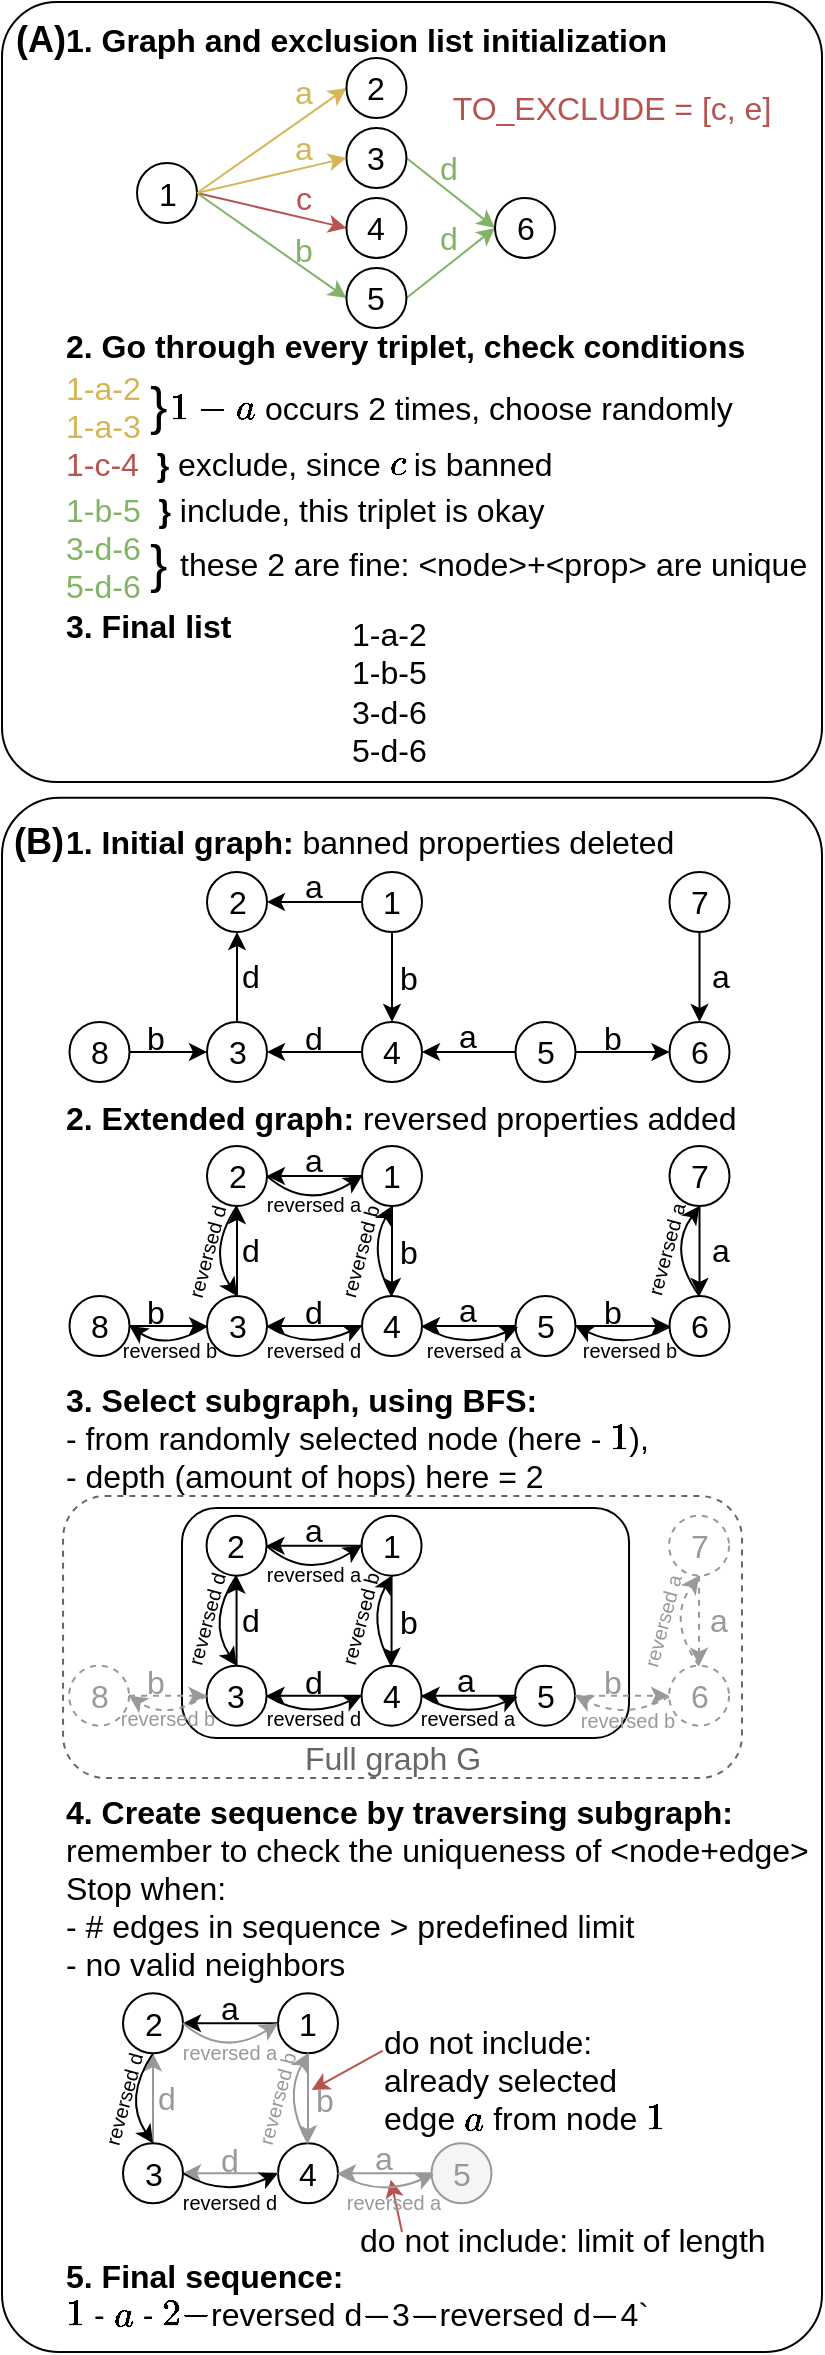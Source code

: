 <mxfile version="27.0.4">
  <diagram name="Страница — 1" id="Y_9HnMrf31OsqtY-M8Ag">
    <mxGraphModel dx="2377" dy="2437" grid="1" gridSize="10" guides="1" tooltips="1" connect="1" arrows="1" fold="1" page="1" pageScale="1" pageWidth="827" pageHeight="1169" math="0" shadow="0">
      <root>
        <mxCell id="0" />
        <mxCell id="1" parent="0" />
        <mxCell id="q1A5jmSNmcc6hlyrnBnv-569" value="" style="rounded=1;whiteSpace=wrap;html=1;arcSize=7;fontSize=16;" parent="1" vertex="1">
          <mxGeometry x="770" y="-162.14" width="410" height="777.14" as="geometry" />
        </mxCell>
        <mxCell id="q1A5jmSNmcc6hlyrnBnv-570" value="&lt;b&gt;&lt;font&gt;(B)&lt;/font&gt;&lt;/b&gt;" style="text;html=1;align=left;verticalAlign=middle;whiteSpace=wrap;rounded=0;fontSize=18;" parent="1" vertex="1">
          <mxGeometry x="774" y="-155" width="31.75" height="30" as="geometry" />
        </mxCell>
        <mxCell id="q1A5jmSNmcc6hlyrnBnv-188" value="" style="rounded=1;whiteSpace=wrap;html=1;dashed=1;strokeColor=#666666;fontSize=16;" parent="1" vertex="1">
          <mxGeometry x="800.53" y="187" width="339.47" height="141" as="geometry" />
        </mxCell>
        <mxCell id="q1A5jmSNmcc6hlyrnBnv-191" value="" style="rounded=1;whiteSpace=wrap;html=1;fontSize=16;" parent="1" vertex="1">
          <mxGeometry x="860" y="193" width="223.53" height="115" as="geometry" />
        </mxCell>
        <mxCell id="q1A5jmSNmcc6hlyrnBnv-108" value="&lt;b&gt;1. Initial graph: &lt;/b&gt;banned properties deleted" style="text;html=1;align=left;verticalAlign=middle;whiteSpace=wrap;rounded=0;fontSize=16;" parent="1" vertex="1">
          <mxGeometry x="800.28" y="-155" width="349.72" height="30" as="geometry" />
        </mxCell>
        <mxCell id="q1A5jmSNmcc6hlyrnBnv-190" value="&lt;font style=&quot;color: rgb(102, 102, 102);&quot;&gt;Full graph G&lt;/font&gt;" style="text;html=1;align=center;verticalAlign=middle;whiteSpace=wrap;rounded=0;fontSize=16;" parent="1" vertex="1">
          <mxGeometry x="902.5" y="308.88" width="125" height="19.12" as="geometry" />
        </mxCell>
        <mxCell id="q1A5jmSNmcc6hlyrnBnv-429" value="1" style="ellipse;whiteSpace=wrap;html=1;aspect=fixed;fontSize=16;" parent="1" vertex="1">
          <mxGeometry x="950" y="-125" width="30" height="30" as="geometry" />
        </mxCell>
        <mxCell id="q1A5jmSNmcc6hlyrnBnv-430" value="2" style="ellipse;whiteSpace=wrap;html=1;aspect=fixed;fontSize=16;" parent="1" vertex="1">
          <mxGeometry x="872.5" y="-125" width="30" height="30" as="geometry" />
        </mxCell>
        <mxCell id="q1A5jmSNmcc6hlyrnBnv-431" style="rounded=0;orthogonalLoop=1;jettySize=auto;html=1;exitX=0.5;exitY=0;exitDx=0;exitDy=0;entryX=0.5;entryY=1;entryDx=0;entryDy=0;endArrow=classic;startFill=0;endFill=1;fontColor=#000000;fontSize=16;" parent="1" source="q1A5jmSNmcc6hlyrnBnv-433" target="q1A5jmSNmcc6hlyrnBnv-430" edge="1">
          <mxGeometry relative="1" as="geometry">
            <mxPoint x="875" y="-30" as="sourcePoint" />
            <mxPoint x="932.5" y="-34" as="targetPoint" />
          </mxGeometry>
        </mxCell>
        <mxCell id="q1A5jmSNmcc6hlyrnBnv-432" value="6" style="ellipse;whiteSpace=wrap;html=1;aspect=fixed;fontSize=16;" parent="1" vertex="1">
          <mxGeometry x="1103.75" y="-50" width="30" height="30" as="geometry" />
        </mxCell>
        <mxCell id="q1A5jmSNmcc6hlyrnBnv-433" value="3" style="ellipse;whiteSpace=wrap;html=1;aspect=fixed;fontSize=16;" parent="1" vertex="1">
          <mxGeometry x="872.5" y="-50" width="30" height="30" as="geometry" />
        </mxCell>
        <mxCell id="q1A5jmSNmcc6hlyrnBnv-434" value="4" style="ellipse;whiteSpace=wrap;html=1;aspect=fixed;fontSize=16;" parent="1" vertex="1">
          <mxGeometry x="950" y="-50" width="30" height="30" as="geometry" />
        </mxCell>
        <mxCell id="q1A5jmSNmcc6hlyrnBnv-435" value="5" style="ellipse;whiteSpace=wrap;html=1;aspect=fixed;fontSize=16;" parent="1" vertex="1">
          <mxGeometry x="1026.75" y="-50" width="30" height="30" as="geometry" />
        </mxCell>
        <mxCell id="q1A5jmSNmcc6hlyrnBnv-436" value="7" style="ellipse;whiteSpace=wrap;html=1;aspect=fixed;fontSize=16;" parent="1" vertex="1">
          <mxGeometry x="1103.75" y="-125" width="30" height="30" as="geometry" />
        </mxCell>
        <mxCell id="q1A5jmSNmcc6hlyrnBnv-437" value="8" style="ellipse;whiteSpace=wrap;html=1;aspect=fixed;fontSize=16;" parent="1" vertex="1">
          <mxGeometry x="803.75" y="-50" width="30" height="30" as="geometry" />
        </mxCell>
        <mxCell id="q1A5jmSNmcc6hlyrnBnv-438" style="rounded=0;orthogonalLoop=1;jettySize=auto;html=1;exitX=0;exitY=0.5;exitDx=0;exitDy=0;entryX=1;entryY=0.5;entryDx=0;entryDy=0;endArrow=classic;startFill=0;endFill=1;fontColor=#000000;fontSize=16;" parent="1" source="q1A5jmSNmcc6hlyrnBnv-434" target="q1A5jmSNmcc6hlyrnBnv-433" edge="1">
          <mxGeometry relative="1" as="geometry">
            <mxPoint x="954.38" y="10" as="sourcePoint" />
            <mxPoint x="892.5" y="-12.5" as="targetPoint" />
          </mxGeometry>
        </mxCell>
        <mxCell id="q1A5jmSNmcc6hlyrnBnv-439" style="rounded=0;orthogonalLoop=1;jettySize=auto;html=1;exitX=0;exitY=0.5;exitDx=0;exitDy=0;entryX=1;entryY=0.5;entryDx=0;entryDy=0;endArrow=classic;startFill=0;endFill=1;fontColor=#000000;fontSize=16;" parent="1" source="q1A5jmSNmcc6hlyrnBnv-435" target="q1A5jmSNmcc6hlyrnBnv-434" edge="1">
          <mxGeometry relative="1" as="geometry">
            <mxPoint x="1061.501" y="-5.251" as="sourcePoint" />
            <mxPoint x="1024.38" y="10" as="targetPoint" />
          </mxGeometry>
        </mxCell>
        <mxCell id="q1A5jmSNmcc6hlyrnBnv-440" style="rounded=0;orthogonalLoop=1;jettySize=auto;html=1;exitX=1;exitY=0.5;exitDx=0;exitDy=0;entryX=0;entryY=0.5;entryDx=0;entryDy=0;endArrow=classic;startFill=0;endFill=1;fontColor=#000000;fontSize=16;" parent="1" source="q1A5jmSNmcc6hlyrnBnv-435" target="q1A5jmSNmcc6hlyrnBnv-432" edge="1">
          <mxGeometry relative="1" as="geometry">
            <mxPoint x="1110.999" y="-54.749" as="sourcePoint" />
            <mxPoint x="892.5" y="-24" as="targetPoint" />
          </mxGeometry>
        </mxCell>
        <mxCell id="q1A5jmSNmcc6hlyrnBnv-441" style="rounded=0;orthogonalLoop=1;jettySize=auto;html=1;exitX=0.5;exitY=1;exitDx=0;exitDy=0;entryX=0.5;entryY=0;entryDx=0;entryDy=0;endArrow=classic;startFill=0;endFill=1;fontColor=#000000;fontSize=16;" parent="1" source="q1A5jmSNmcc6hlyrnBnv-436" target="q1A5jmSNmcc6hlyrnBnv-432" edge="1">
          <mxGeometry relative="1" as="geometry">
            <mxPoint x="1197.5" y="40" as="sourcePoint" />
            <mxPoint x="902.5" y="-14" as="targetPoint" />
          </mxGeometry>
        </mxCell>
        <mxCell id="q1A5jmSNmcc6hlyrnBnv-442" style="rounded=0;orthogonalLoop=1;jettySize=auto;html=1;exitX=1;exitY=0.5;exitDx=0;exitDy=0;entryX=0;entryY=0.5;entryDx=0;entryDy=0;endArrow=classic;startFill=0;endFill=1;fontColor=#000000;fontSize=16;" parent="1" source="q1A5jmSNmcc6hlyrnBnv-437" target="q1A5jmSNmcc6hlyrnBnv-433" edge="1">
          <mxGeometry relative="1" as="geometry">
            <mxPoint x="862.5" y="-25" as="sourcePoint" />
            <mxPoint x="918.5" y="-45" as="targetPoint" />
          </mxGeometry>
        </mxCell>
        <mxCell id="q1A5jmSNmcc6hlyrnBnv-443" style="rounded=0;orthogonalLoop=1;jettySize=auto;html=1;entryX=0.5;entryY=0;entryDx=0;entryDy=0;endArrow=classic;startFill=0;exitX=0.5;exitY=1;exitDx=0;exitDy=0;endFill=1;fontColor=#000000;fontSize=16;" parent="1" source="q1A5jmSNmcc6hlyrnBnv-429" target="q1A5jmSNmcc6hlyrnBnv-434" edge="1">
          <mxGeometry relative="1" as="geometry">
            <mxPoint x="987.5" y="-85" as="sourcePoint" />
            <mxPoint x="989.38" y="-25" as="targetPoint" />
          </mxGeometry>
        </mxCell>
        <mxCell id="q1A5jmSNmcc6hlyrnBnv-444" style="rounded=0;orthogonalLoop=1;jettySize=auto;html=1;exitX=0;exitY=0.5;exitDx=0;exitDy=0;entryX=1;entryY=0.5;entryDx=0;entryDy=0;endArrow=classic;startFill=0;endFill=1;fontColor=#000000;fontSize=16;" parent="1" source="q1A5jmSNmcc6hlyrnBnv-429" target="q1A5jmSNmcc6hlyrnBnv-430" edge="1">
          <mxGeometry relative="1" as="geometry" />
        </mxCell>
        <mxCell id="q1A5jmSNmcc6hlyrnBnv-445" value="b" style="text;html=1;align=center;verticalAlign=middle;whiteSpace=wrap;rounded=0;fontSize=16;" parent="1" vertex="1">
          <mxGeometry x="966.75" y="-81.25" width="12.56" height="18.75" as="geometry" />
        </mxCell>
        <mxCell id="q1A5jmSNmcc6hlyrnBnv-446" value="a" style="text;html=1;align=center;verticalAlign=middle;whiteSpace=wrap;rounded=0;fontSize=16;" parent="1" vertex="1">
          <mxGeometry x="916.16" y="-127" width="20" height="18.75" as="geometry" />
        </mxCell>
        <mxCell id="q1A5jmSNmcc6hlyrnBnv-447" value="d" style="text;html=1;align=center;verticalAlign=middle;whiteSpace=wrap;rounded=0;rotation=0;fontSize=16;" parent="1" vertex="1">
          <mxGeometry x="887.38" y="-88.12" width="15.12" height="30" as="geometry" />
        </mxCell>
        <mxCell id="q1A5jmSNmcc6hlyrnBnv-448" value="d" style="text;html=1;align=center;verticalAlign=middle;whiteSpace=wrap;rounded=0;rotation=0;fontSize=16;" parent="1" vertex="1">
          <mxGeometry x="916.38" y="-56.87" width="20" height="30" as="geometry" />
        </mxCell>
        <mxCell id="q1A5jmSNmcc6hlyrnBnv-449" value="b" style="text;html=1;align=center;verticalAlign=middle;whiteSpace=wrap;rounded=0;rotation=0;fontSize=16;" parent="1" vertex="1">
          <mxGeometry x="838.12" y="-56.87" width="18.25" height="30" as="geometry" />
        </mxCell>
        <mxCell id="q1A5jmSNmcc6hlyrnBnv-450" value="a" style="text;html=1;align=center;verticalAlign=middle;whiteSpace=wrap;rounded=0;rotation=0;fontSize=16;" parent="1" vertex="1">
          <mxGeometry x="992.63" y="-58.12" width="20" height="30" as="geometry" />
        </mxCell>
        <mxCell id="q1A5jmSNmcc6hlyrnBnv-451" value="a" style="text;html=1;align=center;verticalAlign=middle;whiteSpace=wrap;rounded=0;rotation=0;fontSize=16;" parent="1" vertex="1">
          <mxGeometry x="1124.5" y="-88.12" width="9.25" height="30" as="geometry" />
        </mxCell>
        <mxCell id="q1A5jmSNmcc6hlyrnBnv-452" value="b" style="text;html=1;align=center;verticalAlign=middle;whiteSpace=wrap;rounded=0;rotation=0;fontSize=16;" parent="1" vertex="1">
          <mxGeometry x="1069.25" y="-56.87" width="13.25" height="30" as="geometry" />
        </mxCell>
        <mxCell id="q1A5jmSNmcc6hlyrnBnv-154" value="&lt;b&gt;2. Extended graph: &lt;/b&gt;reversed properties added" style="text;html=1;align=left;verticalAlign=middle;whiteSpace=wrap;rounded=0;fontSize=16;" parent="1" vertex="1">
          <mxGeometry x="800.28" y="-17" width="369.72" height="30" as="geometry" />
        </mxCell>
        <mxCell id="q1A5jmSNmcc6hlyrnBnv-340" value="1" style="ellipse;whiteSpace=wrap;html=1;aspect=fixed;fontColor=default;fontSize=16;" parent="1" vertex="1">
          <mxGeometry x="950" y="12" width="30" height="30" as="geometry" />
        </mxCell>
        <mxCell id="q1A5jmSNmcc6hlyrnBnv-341" value="2" style="ellipse;whiteSpace=wrap;html=1;aspect=fixed;fontColor=default;fontSize=16;" parent="1" vertex="1">
          <mxGeometry x="872.5" y="12" width="30" height="30" as="geometry" />
        </mxCell>
        <mxCell id="q1A5jmSNmcc6hlyrnBnv-342" style="rounded=0;orthogonalLoop=1;jettySize=auto;html=1;exitX=0.5;exitY=0;exitDx=0;exitDy=0;entryX=0.5;entryY=1;entryDx=0;entryDy=0;endArrow=classic;startFill=0;endFill=1;fontColor=default;fontSize=16;" parent="1" source="q1A5jmSNmcc6hlyrnBnv-346" target="q1A5jmSNmcc6hlyrnBnv-341" edge="1">
          <mxGeometry relative="1" as="geometry">
            <mxPoint x="875" y="107" as="sourcePoint" />
            <mxPoint x="932.5" y="103" as="targetPoint" />
          </mxGeometry>
        </mxCell>
        <mxCell id="q1A5jmSNmcc6hlyrnBnv-343" value="6" style="ellipse;whiteSpace=wrap;html=1;aspect=fixed;fontColor=default;fontSize=16;" parent="1" vertex="1">
          <mxGeometry x="1103.75" y="87" width="30" height="30" as="geometry" />
        </mxCell>
        <mxCell id="q1A5jmSNmcc6hlyrnBnv-346" value="3" style="ellipse;whiteSpace=wrap;html=1;aspect=fixed;fontColor=default;fontSize=16;" parent="1" vertex="1">
          <mxGeometry x="872.5" y="87" width="30" height="30" as="geometry" />
        </mxCell>
        <mxCell id="q1A5jmSNmcc6hlyrnBnv-347" value="4" style="ellipse;whiteSpace=wrap;html=1;aspect=fixed;fontColor=default;fontSize=16;" parent="1" vertex="1">
          <mxGeometry x="950" y="87" width="30" height="30" as="geometry" />
        </mxCell>
        <mxCell id="q1A5jmSNmcc6hlyrnBnv-348" value="5" style="ellipse;whiteSpace=wrap;html=1;aspect=fixed;fontColor=default;fontSize=16;" parent="1" vertex="1">
          <mxGeometry x="1026.75" y="87" width="30" height="30" as="geometry" />
        </mxCell>
        <mxCell id="q1A5jmSNmcc6hlyrnBnv-349" value="7" style="ellipse;whiteSpace=wrap;html=1;aspect=fixed;fontColor=default;fontSize=16;" parent="1" vertex="1">
          <mxGeometry x="1103.75" y="12" width="30" height="30" as="geometry" />
        </mxCell>
        <mxCell id="q1A5jmSNmcc6hlyrnBnv-350" value="8" style="ellipse;whiteSpace=wrap;html=1;aspect=fixed;fontColor=default;fontSize=16;" parent="1" vertex="1">
          <mxGeometry x="803.75" y="87" width="30" height="30" as="geometry" />
        </mxCell>
        <mxCell id="q1A5jmSNmcc6hlyrnBnv-351" style="rounded=0;orthogonalLoop=1;jettySize=auto;html=1;exitX=0;exitY=0.5;exitDx=0;exitDy=0;entryX=1;entryY=0.5;entryDx=0;entryDy=0;endArrow=classic;startFill=0;endFill=1;fontColor=default;fontSize=16;" parent="1" source="q1A5jmSNmcc6hlyrnBnv-347" target="q1A5jmSNmcc6hlyrnBnv-346" edge="1">
          <mxGeometry relative="1" as="geometry">
            <mxPoint x="954.38" y="147" as="sourcePoint" />
            <mxPoint x="892.5" y="124.5" as="targetPoint" />
          </mxGeometry>
        </mxCell>
        <mxCell id="q1A5jmSNmcc6hlyrnBnv-352" style="rounded=0;orthogonalLoop=1;jettySize=auto;html=1;exitX=0;exitY=0.5;exitDx=0;exitDy=0;entryX=1;entryY=0.5;entryDx=0;entryDy=0;endArrow=classic;startFill=0;endFill=1;fontColor=default;fontSize=16;" parent="1" source="q1A5jmSNmcc6hlyrnBnv-348" target="q1A5jmSNmcc6hlyrnBnv-347" edge="1">
          <mxGeometry relative="1" as="geometry">
            <mxPoint x="1061.501" y="131.749" as="sourcePoint" />
            <mxPoint x="1024.38" y="147" as="targetPoint" />
          </mxGeometry>
        </mxCell>
        <mxCell id="q1A5jmSNmcc6hlyrnBnv-353" style="rounded=0;orthogonalLoop=1;jettySize=auto;html=1;exitX=1;exitY=0.5;exitDx=0;exitDy=0;entryX=0;entryY=0.5;entryDx=0;entryDy=0;endArrow=classic;startFill=0;endFill=1;fontColor=default;fontSize=16;" parent="1" source="q1A5jmSNmcc6hlyrnBnv-348" target="q1A5jmSNmcc6hlyrnBnv-343" edge="1">
          <mxGeometry relative="1" as="geometry">
            <mxPoint x="1110.999" y="82.251" as="sourcePoint" />
            <mxPoint x="892.5" y="113" as="targetPoint" />
          </mxGeometry>
        </mxCell>
        <mxCell id="q1A5jmSNmcc6hlyrnBnv-354" style="rounded=0;orthogonalLoop=1;jettySize=auto;html=1;exitX=0.5;exitY=1;exitDx=0;exitDy=0;entryX=0.5;entryY=0;entryDx=0;entryDy=0;endArrow=classic;startFill=0;endFill=1;fontColor=default;fontSize=16;" parent="1" source="q1A5jmSNmcc6hlyrnBnv-349" target="q1A5jmSNmcc6hlyrnBnv-343" edge="1">
          <mxGeometry relative="1" as="geometry">
            <mxPoint x="1197.5" y="177" as="sourcePoint" />
            <mxPoint x="902.5" y="123" as="targetPoint" />
          </mxGeometry>
        </mxCell>
        <mxCell id="q1A5jmSNmcc6hlyrnBnv-355" style="rounded=0;orthogonalLoop=1;jettySize=auto;html=1;exitX=1;exitY=0.5;exitDx=0;exitDy=0;entryX=0;entryY=0.5;entryDx=0;entryDy=0;endArrow=classic;startFill=0;endFill=1;fontColor=default;fontSize=16;" parent="1" source="q1A5jmSNmcc6hlyrnBnv-350" target="q1A5jmSNmcc6hlyrnBnv-346" edge="1">
          <mxGeometry relative="1" as="geometry">
            <mxPoint x="862.5" y="112" as="sourcePoint" />
            <mxPoint x="918.5" y="92" as="targetPoint" />
          </mxGeometry>
        </mxCell>
        <mxCell id="q1A5jmSNmcc6hlyrnBnv-356" style="rounded=0;orthogonalLoop=1;jettySize=auto;html=1;entryX=0.5;entryY=0;entryDx=0;entryDy=0;endArrow=classic;startFill=0;exitX=0.5;exitY=1;exitDx=0;exitDy=0;endFill=1;fontColor=default;fontSize=16;" parent="1" source="q1A5jmSNmcc6hlyrnBnv-340" target="q1A5jmSNmcc6hlyrnBnv-347" edge="1">
          <mxGeometry relative="1" as="geometry">
            <mxPoint x="987.5" y="52" as="sourcePoint" />
            <mxPoint x="989.38" y="112" as="targetPoint" />
          </mxGeometry>
        </mxCell>
        <mxCell id="q1A5jmSNmcc6hlyrnBnv-357" style="rounded=0;orthogonalLoop=1;jettySize=auto;html=1;exitX=0;exitY=0.5;exitDx=0;exitDy=0;entryX=1;entryY=0.5;entryDx=0;entryDy=0;endArrow=classic;startFill=0;endFill=1;fontColor=default;fontSize=16;" parent="1" source="q1A5jmSNmcc6hlyrnBnv-340" target="q1A5jmSNmcc6hlyrnBnv-341" edge="1">
          <mxGeometry relative="1" as="geometry" />
        </mxCell>
        <mxCell id="q1A5jmSNmcc6hlyrnBnv-359" value="b" style="text;html=1;align=center;verticalAlign=middle;whiteSpace=wrap;rounded=0;fontColor=default;fontSize=16;" parent="1" vertex="1">
          <mxGeometry x="966.75" y="55.75" width="12.56" height="18.75" as="geometry" />
        </mxCell>
        <mxCell id="q1A5jmSNmcc6hlyrnBnv-360" value="a" style="text;html=1;align=center;verticalAlign=middle;whiteSpace=wrap;rounded=0;fontColor=default;fontSize=16;" parent="1" vertex="1">
          <mxGeometry x="916.38" y="10" width="20" height="18.75" as="geometry" />
        </mxCell>
        <mxCell id="q1A5jmSNmcc6hlyrnBnv-361" value="d" style="text;html=1;align=center;verticalAlign=middle;whiteSpace=wrap;rounded=0;rotation=0;fontColor=default;fontSize=16;" parent="1" vertex="1">
          <mxGeometry x="887.38" y="48.88" width="15.12" height="30" as="geometry" />
        </mxCell>
        <mxCell id="q1A5jmSNmcc6hlyrnBnv-362" value="d" style="text;html=1;align=center;verticalAlign=middle;whiteSpace=wrap;rounded=0;rotation=0;fontColor=default;fontSize=16;" parent="1" vertex="1">
          <mxGeometry x="916.38" y="80.13" width="20" height="30" as="geometry" />
        </mxCell>
        <mxCell id="q1A5jmSNmcc6hlyrnBnv-363" value="b" style="text;html=1;align=center;verticalAlign=middle;whiteSpace=wrap;rounded=0;rotation=0;fontColor=default;fontSize=16;" parent="1" vertex="1">
          <mxGeometry x="838.12" y="80.13" width="18.25" height="30" as="geometry" />
        </mxCell>
        <mxCell id="q1A5jmSNmcc6hlyrnBnv-364" value="a" style="text;html=1;align=center;verticalAlign=middle;whiteSpace=wrap;rounded=0;rotation=0;fontColor=default;fontSize=16;" parent="1" vertex="1">
          <mxGeometry x="992.63" y="78.88" width="20" height="30" as="geometry" />
        </mxCell>
        <mxCell id="q1A5jmSNmcc6hlyrnBnv-365" value="a" style="text;html=1;align=center;verticalAlign=middle;whiteSpace=wrap;rounded=0;rotation=0;fontColor=default;fontSize=16;" parent="1" vertex="1">
          <mxGeometry x="1124.5" y="48.88" width="9.25" height="30" as="geometry" />
        </mxCell>
        <mxCell id="q1A5jmSNmcc6hlyrnBnv-366" value="b" style="text;html=1;align=center;verticalAlign=middle;whiteSpace=wrap;rounded=0;rotation=0;fontColor=default;fontSize=16;" parent="1" vertex="1">
          <mxGeometry x="1069.25" y="80.13" width="13.25" height="30" as="geometry" />
        </mxCell>
        <mxCell id="q1A5jmSNmcc6hlyrnBnv-367" style="rounded=0;orthogonalLoop=1;jettySize=auto;html=1;exitX=1;exitY=0.5;exitDx=0;exitDy=0;curved=1;entryX=0;entryY=0.5;entryDx=0;entryDy=0;fontColor=default;fontSize=16;" parent="1" source="q1A5jmSNmcc6hlyrnBnv-341" target="q1A5jmSNmcc6hlyrnBnv-340" edge="1">
          <mxGeometry relative="1" as="geometry">
            <mxPoint x="912.5" y="-25.5" as="sourcePoint" />
            <mxPoint x="902.5" y="-15.5" as="targetPoint" />
            <Array as="points">
              <mxPoint x="922.5" y="44.5" />
            </Array>
          </mxGeometry>
        </mxCell>
        <mxCell id="q1A5jmSNmcc6hlyrnBnv-368" style="rounded=0;orthogonalLoop=1;jettySize=auto;html=1;exitX=0;exitY=0.5;exitDx=0;exitDy=0;curved=1;entryX=1;entryY=0.5;entryDx=0;entryDy=0;fontColor=default;fontSize=16;" parent="1" source="q1A5jmSNmcc6hlyrnBnv-346" target="q1A5jmSNmcc6hlyrnBnv-350" edge="1">
          <mxGeometry relative="1" as="geometry">
            <mxPoint x="885.88" y="124.5" as="sourcePoint" />
            <mxPoint x="833.75" y="124.5" as="targetPoint" />
            <Array as="points">
              <mxPoint x="852.5" y="114.5" />
            </Array>
          </mxGeometry>
        </mxCell>
        <mxCell id="q1A5jmSNmcc6hlyrnBnv-369" style="rounded=0;orthogonalLoop=1;jettySize=auto;html=1;exitX=1;exitY=0.5;exitDx=0;exitDy=0;curved=1;entryX=0;entryY=0.5;entryDx=0;entryDy=0;fontColor=default;fontSize=16;" parent="1" source="q1A5jmSNmcc6hlyrnBnv-346" target="q1A5jmSNmcc6hlyrnBnv-347" edge="1">
          <mxGeometry relative="1" as="geometry">
            <mxPoint x="902" y="134.5" as="sourcePoint" />
            <mxPoint x="950" y="134.5" as="targetPoint" />
            <Array as="points">
              <mxPoint x="922.5" y="114.5" />
            </Array>
          </mxGeometry>
        </mxCell>
        <mxCell id="q1A5jmSNmcc6hlyrnBnv-370" style="rounded=0;orthogonalLoop=1;jettySize=auto;html=1;exitX=1;exitY=0.5;exitDx=0;exitDy=0;curved=1;entryX=0;entryY=0.5;entryDx=0;entryDy=0;fontColor=default;fontSize=16;" parent="1" source="q1A5jmSNmcc6hlyrnBnv-347" edge="1">
          <mxGeometry relative="1" as="geometry">
            <mxPoint x="980" y="102.5" as="sourcePoint" />
            <mxPoint x="1028" y="102.5" as="targetPoint" />
            <Array as="points">
              <mxPoint x="1000" y="114.5" />
            </Array>
          </mxGeometry>
        </mxCell>
        <mxCell id="q1A5jmSNmcc6hlyrnBnv-373" style="rounded=0;orthogonalLoop=1;jettySize=auto;html=1;exitX=0;exitY=0.5;exitDx=0;exitDy=0;curved=1;entryX=1;entryY=0.5;entryDx=0;entryDy=0;fontColor=default;fontSize=16;" parent="1" target="q1A5jmSNmcc6hlyrnBnv-348" edge="1">
          <mxGeometry relative="1" as="geometry">
            <mxPoint x="1103.75" y="102.5" as="sourcePoint" />
            <mxPoint x="1064.75" y="102.5" as="targetPoint" />
            <Array as="points">
              <mxPoint x="1082.5" y="114.5" />
            </Array>
          </mxGeometry>
        </mxCell>
        <mxCell id="q1A5jmSNmcc6hlyrnBnv-374" style="rounded=0;orthogonalLoop=1;jettySize=auto;html=1;exitX=0.5;exitY=0;exitDx=0;exitDy=0;curved=1;entryX=0.5;entryY=1;entryDx=0;entryDy=0;fontColor=default;fontSize=16;" parent="1" source="q1A5jmSNmcc6hlyrnBnv-347" target="q1A5jmSNmcc6hlyrnBnv-340" edge="1">
          <mxGeometry relative="1" as="geometry">
            <mxPoint x="892.5" y="122.5" as="sourcePoint" />
            <mxPoint x="853.5" y="122.5" as="targetPoint" />
            <Array as="points">
              <mxPoint x="952.5" y="64.5" />
            </Array>
          </mxGeometry>
        </mxCell>
        <mxCell id="q1A5jmSNmcc6hlyrnBnv-375" style="rounded=0;orthogonalLoop=1;jettySize=auto;html=1;exitX=0.5;exitY=1;exitDx=0;exitDy=0;curved=1;entryX=0.5;entryY=0;entryDx=0;entryDy=0;fontColor=default;fontSize=16;" parent="1" source="q1A5jmSNmcc6hlyrnBnv-341" target="q1A5jmSNmcc6hlyrnBnv-346" edge="1">
          <mxGeometry relative="1" as="geometry">
            <mxPoint x="975.5" y="97.5" as="sourcePoint" />
            <mxPoint x="975.5" y="52.5" as="targetPoint" />
            <Array as="points">
              <mxPoint x="872.5" y="64.5" />
            </Array>
          </mxGeometry>
        </mxCell>
        <mxCell id="q1A5jmSNmcc6hlyrnBnv-377" value="&lt;p style=&quot;line-height: 50%;&quot;&gt;&lt;font&gt;&lt;span&gt;reversed b&lt;/span&gt;&lt;/font&gt;&lt;/p&gt;" style="text;html=1;align=center;verticalAlign=middle;whiteSpace=wrap;rounded=0;rotation=-75;fontColor=default;fontSize=10;" parent="1" vertex="1">
          <mxGeometry x="919.31" y="56.75" width="60" height="15" as="geometry" />
        </mxCell>
        <mxCell id="q1A5jmSNmcc6hlyrnBnv-378" value="&lt;p style=&quot;line-height: 50%;&quot;&gt;&lt;font&gt;&lt;span&gt;reversed b&lt;/span&gt;&lt;/font&gt;&lt;/p&gt;" style="text;html=1;align=center;verticalAlign=middle;whiteSpace=wrap;rounded=0;fontColor=default;fontSize=10;" parent="1" vertex="1">
          <mxGeometry x="824.38" y="106.88" width="60" height="15" as="geometry" />
        </mxCell>
        <mxCell id="q1A5jmSNmcc6hlyrnBnv-379" value="&lt;p style=&quot;line-height: 50%;&quot;&gt;&lt;font&gt;&lt;span&gt;reversed b&lt;/span&gt;&lt;/font&gt;&lt;/p&gt;" style="text;html=1;align=center;verticalAlign=middle;whiteSpace=wrap;rounded=0;fontColor=default;fontSize=10;" parent="1" vertex="1">
          <mxGeometry x="1053.75" y="106.88" width="60" height="15" as="geometry" />
        </mxCell>
        <mxCell id="q1A5jmSNmcc6hlyrnBnv-380" value="&lt;p style=&quot;line-height: 50%;&quot;&gt;&lt;font&gt;&lt;span&gt;reversed a&lt;/span&gt;&lt;/font&gt;&lt;/p&gt;" style="text;html=1;align=center;verticalAlign=middle;whiteSpace=wrap;rounded=0;fontColor=default;fontSize=10;" parent="1" vertex="1">
          <mxGeometry x="976" y="106.88" width="60" height="15" as="geometry" />
        </mxCell>
        <mxCell id="q1A5jmSNmcc6hlyrnBnv-381" value="&lt;p style=&quot;line-height: 50%;&quot;&gt;&lt;font&gt;&lt;span&gt;reversed d&lt;/span&gt;&lt;/font&gt;&lt;/p&gt;" style="text;html=1;align=center;verticalAlign=middle;whiteSpace=wrap;rounded=0;fontColor=default;fontSize=10;" parent="1" vertex="1">
          <mxGeometry x="896.38" y="106.88" width="60" height="15" as="geometry" />
        </mxCell>
        <mxCell id="q1A5jmSNmcc6hlyrnBnv-382" value="&lt;p style=&quot;line-height: 50%;&quot;&gt;&lt;font&gt;&lt;span&gt;reversed d&lt;/span&gt;&lt;/font&gt;&lt;/p&gt;" style="text;html=1;align=center;verticalAlign=middle;whiteSpace=wrap;rounded=0;rotation=-75;fontColor=default;fontSize=10;" parent="1" vertex="1">
          <mxGeometry x="842.5" y="57.75" width="60" height="15" as="geometry" />
        </mxCell>
        <mxCell id="q1A5jmSNmcc6hlyrnBnv-383" value="&lt;p style=&quot;line-height: 50%;&quot;&gt;&lt;font&gt;&lt;span&gt;reversed a&lt;/span&gt;&lt;/font&gt;&lt;/p&gt;" style="text;html=1;align=center;verticalAlign=middle;whiteSpace=wrap;rounded=0;fontColor=default;fontSize=10;" parent="1" vertex="1">
          <mxGeometry x="896.38" y="33.88" width="60" height="15" as="geometry" />
        </mxCell>
        <mxCell id="q1A5jmSNmcc6hlyrnBnv-384" value="&lt;p style=&quot;line-height: 50%;&quot;&gt;&lt;font&gt;&lt;span&gt;reversed a&lt;/span&gt;&lt;/font&gt;&lt;/p&gt;" style="text;html=1;align=center;verticalAlign=middle;whiteSpace=wrap;rounded=0;rotation=-75;fontColor=default;fontSize=10;" parent="1" vertex="1">
          <mxGeometry x="1072.25" y="55.75" width="60" height="15" as="geometry" />
        </mxCell>
        <mxCell id="q1A5jmSNmcc6hlyrnBnv-385" style="rounded=0;orthogonalLoop=1;jettySize=auto;html=1;exitX=0.5;exitY=0;exitDx=0;exitDy=0;curved=1;entryX=0.5;entryY=1;entryDx=0;entryDy=0;fontColor=default;fontSize=16;" parent="1" source="q1A5jmSNmcc6hlyrnBnv-343" target="q1A5jmSNmcc6hlyrnBnv-349" edge="1">
          <mxGeometry relative="1" as="geometry">
            <mxPoint x="912.5" y="37.5" as="sourcePoint" />
            <mxPoint x="960.5" y="37.5" as="targetPoint" />
            <Array as="points">
              <mxPoint x="1102.5" y="64.5" />
            </Array>
          </mxGeometry>
        </mxCell>
        <mxCell id="q1A5jmSNmcc6hlyrnBnv-470" value="&lt;b&gt;3. Select subgraph, using BFS:&amp;nbsp;&lt;/b&gt;&lt;div&gt;&lt;span style=&quot;background-color: transparent;&quot;&gt;- from randomly selected node (here - `1`),&amp;nbsp;&lt;/span&gt;&lt;/div&gt;&lt;div&gt;&lt;span style=&quot;background-color: transparent;&quot;&gt;- depth (amount of hops) here = 2&lt;/span&gt;&lt;/div&gt;" style="text;html=1;align=left;verticalAlign=middle;whiteSpace=wrap;rounded=0;fontSize=16;" parent="1" vertex="1">
          <mxGeometry x="800.28" y="125.88" width="370.22" height="65" as="geometry" />
        </mxCell>
        <mxCell id="q1A5jmSNmcc6hlyrnBnv-471" value="&lt;b&gt;4. Create sequence by traversing subgraph:&amp;nbsp;&lt;/b&gt;&lt;div&gt;remember to check the uniqueness of &amp;lt;node+edge&amp;gt;&amp;nbsp;&lt;div&gt;&lt;div&gt;Stop when:&lt;/div&gt;&lt;div&gt;- # edges in sequence &amp;gt; predefined limit&amp;nbsp;&lt;/div&gt;&lt;div&gt;- no valid neighbors&lt;/div&gt;&lt;/div&gt;&lt;/div&gt;" style="text;html=1;align=left;verticalAlign=middle;whiteSpace=wrap;rounded=0;fontSize=16;" parent="1" vertex="1">
          <mxGeometry x="800.28" y="350" width="379.72" height="65" as="geometry" />
        </mxCell>
        <mxCell id="q1A5jmSNmcc6hlyrnBnv-496" value="1" style="ellipse;whiteSpace=wrap;html=1;aspect=fixed;fontSize=16;" parent="1" vertex="1">
          <mxGeometry x="949.78" y="196.82" width="30" height="30" as="geometry" />
        </mxCell>
        <mxCell id="q1A5jmSNmcc6hlyrnBnv-497" value="2" style="ellipse;whiteSpace=wrap;html=1;aspect=fixed;fontSize=16;" parent="1" vertex="1">
          <mxGeometry x="872.28" y="196.82" width="30" height="30" as="geometry" />
        </mxCell>
        <mxCell id="q1A5jmSNmcc6hlyrnBnv-498" style="rounded=0;orthogonalLoop=1;jettySize=auto;html=1;exitX=0.5;exitY=0;exitDx=0;exitDy=0;entryX=0.5;entryY=1;entryDx=0;entryDy=0;endArrow=classic;startFill=0;endFill=1;fontColor=#000000;fontSize=16;" parent="1" source="q1A5jmSNmcc6hlyrnBnv-500" target="q1A5jmSNmcc6hlyrnBnv-497" edge="1">
          <mxGeometry relative="1" as="geometry">
            <mxPoint x="874.78" y="291.82" as="sourcePoint" />
            <mxPoint x="932.28" y="287.82" as="targetPoint" />
          </mxGeometry>
        </mxCell>
        <mxCell id="q1A5jmSNmcc6hlyrnBnv-499" value="6" style="ellipse;whiteSpace=wrap;html=1;aspect=fixed;fontColor=#999999;strokeColor=#999999;dashed=1;fontSize=16;" parent="1" vertex="1">
          <mxGeometry x="1103.53" y="271.82" width="30" height="30" as="geometry" />
        </mxCell>
        <mxCell id="q1A5jmSNmcc6hlyrnBnv-500" value="3" style="ellipse;whiteSpace=wrap;html=1;aspect=fixed;fontSize=16;" parent="1" vertex="1">
          <mxGeometry x="872.28" y="271.82" width="30" height="30" as="geometry" />
        </mxCell>
        <mxCell id="q1A5jmSNmcc6hlyrnBnv-501" value="4" style="ellipse;whiteSpace=wrap;html=1;aspect=fixed;fontSize=16;" parent="1" vertex="1">
          <mxGeometry x="949.78" y="271.82" width="30" height="30" as="geometry" />
        </mxCell>
        <mxCell id="q1A5jmSNmcc6hlyrnBnv-502" value="5" style="ellipse;whiteSpace=wrap;html=1;aspect=fixed;fontSize=16;" parent="1" vertex="1">
          <mxGeometry x="1026.53" y="271.82" width="30" height="30" as="geometry" />
        </mxCell>
        <mxCell id="q1A5jmSNmcc6hlyrnBnv-503" value="7" style="ellipse;whiteSpace=wrap;html=1;aspect=fixed;fontColor=#999999;strokeColor=#999999;dashed=1;fontSize=16;" parent="1" vertex="1">
          <mxGeometry x="1103.53" y="196.82" width="30" height="30" as="geometry" />
        </mxCell>
        <mxCell id="q1A5jmSNmcc6hlyrnBnv-504" value="8" style="ellipse;whiteSpace=wrap;html=1;aspect=fixed;strokeColor=#999999;dashed=1;fontColor=#999999;fontSize=16;" parent="1" vertex="1">
          <mxGeometry x="803.53" y="271.82" width="30" height="30" as="geometry" />
        </mxCell>
        <mxCell id="q1A5jmSNmcc6hlyrnBnv-505" style="rounded=0;orthogonalLoop=1;jettySize=auto;html=1;exitX=0;exitY=0.5;exitDx=0;exitDy=0;entryX=1;entryY=0.5;entryDx=0;entryDy=0;endArrow=classic;startFill=0;endFill=1;fontColor=#000000;fontSize=16;" parent="1" source="q1A5jmSNmcc6hlyrnBnv-501" target="q1A5jmSNmcc6hlyrnBnv-500" edge="1">
          <mxGeometry relative="1" as="geometry">
            <mxPoint x="954.16" y="331.82" as="sourcePoint" />
            <mxPoint x="892.28" y="309.32" as="targetPoint" />
          </mxGeometry>
        </mxCell>
        <mxCell id="q1A5jmSNmcc6hlyrnBnv-506" style="rounded=0;orthogonalLoop=1;jettySize=auto;html=1;exitX=0;exitY=0.5;exitDx=0;exitDy=0;entryX=1;entryY=0.5;entryDx=0;entryDy=0;endArrow=classic;startFill=0;endFill=1;fontColor=#000000;fontSize=16;" parent="1" source="q1A5jmSNmcc6hlyrnBnv-502" target="q1A5jmSNmcc6hlyrnBnv-501" edge="1">
          <mxGeometry relative="1" as="geometry">
            <mxPoint x="1061.281" y="316.569" as="sourcePoint" />
            <mxPoint x="1024.16" y="331.82" as="targetPoint" />
          </mxGeometry>
        </mxCell>
        <mxCell id="q1A5jmSNmcc6hlyrnBnv-507" style="rounded=0;orthogonalLoop=1;jettySize=auto;html=1;exitX=1;exitY=0.5;exitDx=0;exitDy=0;entryX=0;entryY=0.5;entryDx=0;entryDy=0;endArrow=classic;startFill=0;endFill=1;fontColor=#999999;strokeColor=#999999;dashed=1;fontSize=16;" parent="1" source="q1A5jmSNmcc6hlyrnBnv-502" target="q1A5jmSNmcc6hlyrnBnv-499" edge="1">
          <mxGeometry relative="1" as="geometry">
            <mxPoint x="1110.779" y="267.071" as="sourcePoint" />
            <mxPoint x="892.28" y="297.82" as="targetPoint" />
          </mxGeometry>
        </mxCell>
        <mxCell id="q1A5jmSNmcc6hlyrnBnv-508" style="rounded=0;orthogonalLoop=1;jettySize=auto;html=1;exitX=0.5;exitY=1;exitDx=0;exitDy=0;entryX=0.5;entryY=0;entryDx=0;entryDy=0;endArrow=classic;startFill=0;endFill=1;fontColor=#999999;strokeColor=#999999;dashed=1;fontSize=16;" parent="1" source="q1A5jmSNmcc6hlyrnBnv-503" target="q1A5jmSNmcc6hlyrnBnv-499" edge="1">
          <mxGeometry relative="1" as="geometry">
            <mxPoint x="1197.28" y="361.82" as="sourcePoint" />
            <mxPoint x="902.28" y="307.82" as="targetPoint" />
          </mxGeometry>
        </mxCell>
        <mxCell id="q1A5jmSNmcc6hlyrnBnv-509" style="rounded=0;orthogonalLoop=1;jettySize=auto;html=1;exitX=1;exitY=0.5;exitDx=0;exitDy=0;entryX=0;entryY=0.5;entryDx=0;entryDy=0;endArrow=classic;startFill=0;endFill=1;fontColor=#999999;strokeColor=#999999;dashed=1;fontSize=16;" parent="1" source="q1A5jmSNmcc6hlyrnBnv-504" target="q1A5jmSNmcc6hlyrnBnv-500" edge="1">
          <mxGeometry relative="1" as="geometry">
            <mxPoint x="862.28" y="296.82" as="sourcePoint" />
            <mxPoint x="918.28" y="276.82" as="targetPoint" />
          </mxGeometry>
        </mxCell>
        <mxCell id="q1A5jmSNmcc6hlyrnBnv-510" style="rounded=0;orthogonalLoop=1;jettySize=auto;html=1;entryX=0.5;entryY=0;entryDx=0;entryDy=0;endArrow=classic;startFill=0;exitX=0.5;exitY=1;exitDx=0;exitDy=0;endFill=1;fontColor=#000000;fontSize=16;" parent="1" source="q1A5jmSNmcc6hlyrnBnv-496" target="q1A5jmSNmcc6hlyrnBnv-501" edge="1">
          <mxGeometry relative="1" as="geometry">
            <mxPoint x="987.28" y="236.82" as="sourcePoint" />
            <mxPoint x="989.16" y="296.82" as="targetPoint" />
          </mxGeometry>
        </mxCell>
        <mxCell id="q1A5jmSNmcc6hlyrnBnv-511" style="rounded=0;orthogonalLoop=1;jettySize=auto;html=1;exitX=0;exitY=0.5;exitDx=0;exitDy=0;entryX=1;entryY=0.5;entryDx=0;entryDy=0;endArrow=classic;startFill=0;endFill=1;fontColor=#000000;fontSize=16;" parent="1" source="q1A5jmSNmcc6hlyrnBnv-496" target="q1A5jmSNmcc6hlyrnBnv-497" edge="1">
          <mxGeometry relative="1" as="geometry" />
        </mxCell>
        <mxCell id="q1A5jmSNmcc6hlyrnBnv-512" value="b" style="text;html=1;align=center;verticalAlign=middle;whiteSpace=wrap;rounded=0;fontSize=16;" parent="1" vertex="1">
          <mxGeometry x="966.53" y="240.57" width="12.56" height="18.75" as="geometry" />
        </mxCell>
        <mxCell id="q1A5jmSNmcc6hlyrnBnv-513" value="a" style="text;html=1;align=center;verticalAlign=middle;whiteSpace=wrap;rounded=0;fontSize=16;" parent="1" vertex="1">
          <mxGeometry x="916.16" y="195.0" width="20" height="18.75" as="geometry" />
        </mxCell>
        <mxCell id="q1A5jmSNmcc6hlyrnBnv-514" value="d" style="text;html=1;align=center;verticalAlign=middle;whiteSpace=wrap;rounded=0;rotation=0;fontSize=16;" parent="1" vertex="1">
          <mxGeometry x="887.16" y="233.7" width="15.12" height="30" as="geometry" />
        </mxCell>
        <mxCell id="q1A5jmSNmcc6hlyrnBnv-515" value="d" style="text;html=1;align=center;verticalAlign=middle;whiteSpace=wrap;rounded=0;rotation=0;fontSize=16;" parent="1" vertex="1">
          <mxGeometry x="916.16" y="264.95" width="20" height="30" as="geometry" />
        </mxCell>
        <mxCell id="q1A5jmSNmcc6hlyrnBnv-516" value="b" style="text;html=1;align=center;verticalAlign=middle;whiteSpace=wrap;rounded=0;rotation=0;strokeColor=none;dashed=1;fontColor=#999999;fontSize=16;" parent="1" vertex="1">
          <mxGeometry x="837.9" y="264.95" width="18.25" height="30" as="geometry" />
        </mxCell>
        <mxCell id="q1A5jmSNmcc6hlyrnBnv-517" value="a" style="text;html=1;align=center;verticalAlign=middle;whiteSpace=wrap;rounded=0;rotation=0;fontSize=16;" parent="1" vertex="1">
          <mxGeometry x="992.41" y="263.7" width="20" height="30" as="geometry" />
        </mxCell>
        <mxCell id="q1A5jmSNmcc6hlyrnBnv-518" value="a" style="text;html=1;align=center;verticalAlign=middle;whiteSpace=wrap;rounded=0;rotation=0;fontColor=#999999;strokeColor=none;dashed=1;fontSize=16;" parent="1" vertex="1">
          <mxGeometry x="1124.28" y="233.7" width="9.25" height="30" as="geometry" />
        </mxCell>
        <mxCell id="q1A5jmSNmcc6hlyrnBnv-519" value="b" style="text;html=1;align=center;verticalAlign=middle;whiteSpace=wrap;rounded=0;rotation=0;dashed=1;fontColor=#999999;fontSize=16;" parent="1" vertex="1">
          <mxGeometry x="1069.03" y="264.95" width="13.25" height="30" as="geometry" />
        </mxCell>
        <mxCell id="q1A5jmSNmcc6hlyrnBnv-520" style="rounded=0;orthogonalLoop=1;jettySize=auto;html=1;exitX=1;exitY=0.5;exitDx=0;exitDy=0;curved=1;entryX=0;entryY=0.5;entryDx=0;entryDy=0;fontColor=#000000;fontSize=16;" parent="1" source="q1A5jmSNmcc6hlyrnBnv-497" target="q1A5jmSNmcc6hlyrnBnv-496" edge="1">
          <mxGeometry relative="1" as="geometry">
            <mxPoint x="912.28" y="159.32" as="sourcePoint" />
            <mxPoint x="902.28" y="169.32" as="targetPoint" />
            <Array as="points">
              <mxPoint x="922.28" y="229.32" />
            </Array>
          </mxGeometry>
        </mxCell>
        <mxCell id="q1A5jmSNmcc6hlyrnBnv-521" style="rounded=0;orthogonalLoop=1;jettySize=auto;html=1;exitX=0;exitY=0.5;exitDx=0;exitDy=0;curved=1;strokeColor=#999999;entryX=1;entryY=0.5;entryDx=0;entryDy=0;dashed=1;fontColor=#999999;fontSize=16;" parent="1" source="q1A5jmSNmcc6hlyrnBnv-500" target="q1A5jmSNmcc6hlyrnBnv-504" edge="1">
          <mxGeometry relative="1" as="geometry">
            <mxPoint x="885.66" y="309.32" as="sourcePoint" />
            <mxPoint x="833.53" y="309.32" as="targetPoint" />
            <Array as="points">
              <mxPoint x="852.28" y="299.32" />
            </Array>
          </mxGeometry>
        </mxCell>
        <mxCell id="q1A5jmSNmcc6hlyrnBnv-522" style="rounded=0;orthogonalLoop=1;jettySize=auto;html=1;exitX=1;exitY=0.5;exitDx=0;exitDy=0;curved=1;entryX=0;entryY=0.5;entryDx=0;entryDy=0;fontColor=#000000;fontSize=16;" parent="1" source="q1A5jmSNmcc6hlyrnBnv-500" target="q1A5jmSNmcc6hlyrnBnv-501" edge="1">
          <mxGeometry relative="1" as="geometry">
            <mxPoint x="901.78" y="319.32" as="sourcePoint" />
            <mxPoint x="949.78" y="319.32" as="targetPoint" />
            <Array as="points">
              <mxPoint x="922.28" y="299.32" />
            </Array>
          </mxGeometry>
        </mxCell>
        <mxCell id="q1A5jmSNmcc6hlyrnBnv-523" style="rounded=0;orthogonalLoop=1;jettySize=auto;html=1;exitX=1;exitY=0.5;exitDx=0;exitDy=0;curved=1;entryX=0;entryY=0.5;entryDx=0;entryDy=0;fontColor=#000000;fontSize=16;" parent="1" source="q1A5jmSNmcc6hlyrnBnv-501" edge="1">
          <mxGeometry relative="1" as="geometry">
            <mxPoint x="979.78" y="287.32" as="sourcePoint" />
            <mxPoint x="1027.78" y="287.32" as="targetPoint" />
            <Array as="points">
              <mxPoint x="999.78" y="299.32" />
            </Array>
          </mxGeometry>
        </mxCell>
        <mxCell id="q1A5jmSNmcc6hlyrnBnv-524" style="rounded=0;orthogonalLoop=1;jettySize=auto;html=1;exitX=0;exitY=0.5;exitDx=0;exitDy=0;curved=1;strokeColor=#999999;entryX=1;entryY=0.5;entryDx=0;entryDy=0;fontColor=#999999;dashed=1;fontSize=16;" parent="1" target="q1A5jmSNmcc6hlyrnBnv-502" edge="1">
          <mxGeometry relative="1" as="geometry">
            <mxPoint x="1103.53" y="287.32" as="sourcePoint" />
            <mxPoint x="1064.53" y="287.32" as="targetPoint" />
            <Array as="points">
              <mxPoint x="1082.28" y="299.32" />
            </Array>
          </mxGeometry>
        </mxCell>
        <mxCell id="q1A5jmSNmcc6hlyrnBnv-525" style="rounded=0;orthogonalLoop=1;jettySize=auto;html=1;exitX=0.5;exitY=0;exitDx=0;exitDy=0;curved=1;entryX=0.5;entryY=1;entryDx=0;entryDy=0;fontColor=#000000;fontSize=16;" parent="1" source="q1A5jmSNmcc6hlyrnBnv-501" target="q1A5jmSNmcc6hlyrnBnv-496" edge="1">
          <mxGeometry relative="1" as="geometry">
            <mxPoint x="892.28" y="307.32" as="sourcePoint" />
            <mxPoint x="853.28" y="307.32" as="targetPoint" />
            <Array as="points">
              <mxPoint x="952.28" y="249.32" />
            </Array>
          </mxGeometry>
        </mxCell>
        <mxCell id="q1A5jmSNmcc6hlyrnBnv-526" style="rounded=0;orthogonalLoop=1;jettySize=auto;html=1;exitX=0.5;exitY=1;exitDx=0;exitDy=0;curved=1;entryX=0.5;entryY=0;entryDx=0;entryDy=0;fontColor=#000000;fontSize=16;" parent="1" source="q1A5jmSNmcc6hlyrnBnv-497" target="q1A5jmSNmcc6hlyrnBnv-500" edge="1">
          <mxGeometry relative="1" as="geometry">
            <mxPoint x="975.28" y="282.32" as="sourcePoint" />
            <mxPoint x="975.28" y="237.32" as="targetPoint" />
            <Array as="points">
              <mxPoint x="872.28" y="249.32" />
            </Array>
          </mxGeometry>
        </mxCell>
        <mxCell id="q1A5jmSNmcc6hlyrnBnv-527" value="&lt;p style=&quot;line-height: 50%;&quot;&gt;&lt;font&gt;&lt;span&gt;reversed b&lt;/span&gt;&lt;/font&gt;&lt;/p&gt;" style="text;html=1;align=center;verticalAlign=middle;whiteSpace=wrap;rounded=0;rotation=-75;fontSize=10;" parent="1" vertex="1">
          <mxGeometry x="919.09" y="240.57" width="60" height="15" as="geometry" />
        </mxCell>
        <mxCell id="q1A5jmSNmcc6hlyrnBnv-528" value="&lt;p style=&quot;line-height: 50%;&quot;&gt;&lt;font&gt;&lt;span&gt;reversed b&lt;/span&gt;&lt;/font&gt;&lt;/p&gt;" style="text;html=1;align=center;verticalAlign=middle;whiteSpace=wrap;rounded=0;fontColor=#999999;strokeColor=none;dashed=1;fontSize=10;" parent="1" vertex="1">
          <mxGeometry x="824" y="290.88" width="57.62" height="15" as="geometry" />
        </mxCell>
        <mxCell id="q1A5jmSNmcc6hlyrnBnv-529" value="&lt;p style=&quot;line-height: 50%;&quot;&gt;&lt;font&gt;&lt;span&gt;reversed b&lt;/span&gt;&lt;/font&gt;&lt;/p&gt;" style="text;html=1;align=center;verticalAlign=middle;whiteSpace=wrap;rounded=0;fontColor=#999999;strokeColor=none;dashed=1;fontSize=10;" parent="1" vertex="1">
          <mxGeometry x="1052.53" y="291.88" width="60" height="15" as="geometry" />
        </mxCell>
        <mxCell id="q1A5jmSNmcc6hlyrnBnv-530" value="&lt;p style=&quot;line-height: 50%;&quot;&gt;&lt;font&gt;&lt;span&gt;reversed a&lt;/span&gt;&lt;/font&gt;&lt;/p&gt;" style="text;html=1;align=center;verticalAlign=middle;whiteSpace=wrap;rounded=0;fontSize=10;" parent="1" vertex="1">
          <mxGeometry x="972.63" y="290.88" width="60" height="15" as="geometry" />
        </mxCell>
        <mxCell id="q1A5jmSNmcc6hlyrnBnv-531" value="&lt;p style=&quot;line-height: 50%;&quot;&gt;&lt;font&gt;&lt;span&gt;reversed d&lt;/span&gt;&lt;/font&gt;&lt;/p&gt;" style="text;html=1;align=center;verticalAlign=middle;whiteSpace=wrap;rounded=0;fontSize=10;" parent="1" vertex="1">
          <mxGeometry x="896.38" y="291.73" width="60" height="13.3" as="geometry" />
        </mxCell>
        <mxCell id="q1A5jmSNmcc6hlyrnBnv-532" value="&lt;p style=&quot;line-height: 50%;&quot;&gt;&lt;font&gt;&lt;span&gt;reversed d&lt;/span&gt;&lt;/font&gt;&lt;/p&gt;" style="text;html=1;align=center;verticalAlign=middle;whiteSpace=wrap;rounded=0;rotation=-75;fontSize=10;" parent="1" vertex="1">
          <mxGeometry x="842.28" y="240.57" width="60" height="15" as="geometry" />
        </mxCell>
        <mxCell id="q1A5jmSNmcc6hlyrnBnv-533" value="&lt;p style=&quot;line-height: 50%;&quot;&gt;&lt;font&gt;&lt;span&gt;reversed a&lt;/span&gt;&lt;/font&gt;&lt;/p&gt;" style="text;html=1;align=center;verticalAlign=middle;whiteSpace=wrap;rounded=0;fontSize=10;" parent="1" vertex="1">
          <mxGeometry x="896.16" y="218.7" width="60" height="15" as="geometry" />
        </mxCell>
        <mxCell id="q1A5jmSNmcc6hlyrnBnv-534" value="&lt;p style=&quot;line-height: 50%;&quot;&gt;&lt;font&gt;&lt;span&gt;reversed a&lt;/span&gt;&lt;/font&gt;&lt;/p&gt;" style="text;html=1;align=center;verticalAlign=middle;whiteSpace=wrap;rounded=0;fontColor=#999999;rotation=-75;strokeColor=none;dashed=1;fontSize=10;" parent="1" vertex="1">
          <mxGeometry x="1070.28" y="241.57" width="60" height="15" as="geometry" />
        </mxCell>
        <mxCell id="q1A5jmSNmcc6hlyrnBnv-535" style="rounded=0;orthogonalLoop=1;jettySize=auto;html=1;exitX=0.5;exitY=0;exitDx=0;exitDy=0;curved=1;strokeColor=#999999;entryX=0.5;entryY=1;entryDx=0;entryDy=0;fontColor=#999999;dashed=1;fontSize=16;" parent="1" source="q1A5jmSNmcc6hlyrnBnv-499" target="q1A5jmSNmcc6hlyrnBnv-503" edge="1">
          <mxGeometry relative="1" as="geometry">
            <mxPoint x="912.28" y="222.32" as="sourcePoint" />
            <mxPoint x="960.28" y="222.32" as="targetPoint" />
            <Array as="points">
              <mxPoint x="1102.28" y="249.32" />
            </Array>
          </mxGeometry>
        </mxCell>
        <mxCell id="q1A5jmSNmcc6hlyrnBnv-536" value="1" style="ellipse;whiteSpace=wrap;html=1;aspect=fixed;fontSize=16;" parent="1" vertex="1">
          <mxGeometry x="908" y="435.62" width="30" height="30" as="geometry" />
        </mxCell>
        <mxCell id="q1A5jmSNmcc6hlyrnBnv-537" value="2" style="ellipse;whiteSpace=wrap;html=1;aspect=fixed;fontSize=16;" parent="1" vertex="1">
          <mxGeometry x="830.5" y="435.62" width="30" height="30" as="geometry" />
        </mxCell>
        <mxCell id="q1A5jmSNmcc6hlyrnBnv-538" style="rounded=0;orthogonalLoop=1;jettySize=auto;html=1;exitX=0.5;exitY=0;exitDx=0;exitDy=0;entryX=0.5;entryY=1;entryDx=0;entryDy=0;endArrow=classic;startFill=0;endFill=1;fontColor=#000000;fillColor=#f5f5f5;strokeColor=#999999;fontSize=16;" parent="1" source="q1A5jmSNmcc6hlyrnBnv-539" target="q1A5jmSNmcc6hlyrnBnv-537" edge="1">
          <mxGeometry relative="1" as="geometry">
            <mxPoint x="833" y="530.62" as="sourcePoint" />
            <mxPoint x="890.5" y="526.62" as="targetPoint" />
          </mxGeometry>
        </mxCell>
        <mxCell id="q1A5jmSNmcc6hlyrnBnv-539" value="3" style="ellipse;whiteSpace=wrap;html=1;aspect=fixed;fontSize=16;" parent="1" vertex="1">
          <mxGeometry x="830.5" y="510.62" width="30" height="30" as="geometry" />
        </mxCell>
        <mxCell id="q1A5jmSNmcc6hlyrnBnv-540" value="4" style="ellipse;whiteSpace=wrap;html=1;aspect=fixed;fontSize=16;" parent="1" vertex="1">
          <mxGeometry x="908" y="510.62" width="30" height="30" as="geometry" />
        </mxCell>
        <mxCell id="q1A5jmSNmcc6hlyrnBnv-541" value="5" style="ellipse;whiteSpace=wrap;html=1;aspect=fixed;fillColor=#f5f5f5;fontColor=#999999;strokeColor=#999999;fontSize=16;" parent="1" vertex="1">
          <mxGeometry x="984.75" y="510.62" width="30" height="30" as="geometry" />
        </mxCell>
        <mxCell id="q1A5jmSNmcc6hlyrnBnv-542" style="rounded=0;orthogonalLoop=1;jettySize=auto;html=1;exitX=0;exitY=0.5;exitDx=0;exitDy=0;entryX=1;entryY=0.5;entryDx=0;entryDy=0;endArrow=classic;startFill=0;endFill=1;fontColor=#000000;fillColor=#f5f5f5;strokeColor=#999999;fontSize=16;" parent="1" source="q1A5jmSNmcc6hlyrnBnv-540" target="q1A5jmSNmcc6hlyrnBnv-539" edge="1">
          <mxGeometry relative="1" as="geometry">
            <mxPoint x="912.38" y="570.62" as="sourcePoint" />
            <mxPoint x="850.5" y="548.12" as="targetPoint" />
          </mxGeometry>
        </mxCell>
        <mxCell id="q1A5jmSNmcc6hlyrnBnv-544" style="rounded=0;orthogonalLoop=1;jettySize=auto;html=1;entryX=0.5;entryY=0;entryDx=0;entryDy=0;endArrow=classic;startFill=0;exitX=0.5;exitY=1;exitDx=0;exitDy=0;endFill=1;fontColor=#000000;strokeColor=#999999;fontSize=16;" parent="1" source="q1A5jmSNmcc6hlyrnBnv-536" target="q1A5jmSNmcc6hlyrnBnv-540" edge="1">
          <mxGeometry relative="1" as="geometry">
            <mxPoint x="945.5" y="475.62" as="sourcePoint" />
            <mxPoint x="947.38" y="535.62" as="targetPoint" />
          </mxGeometry>
        </mxCell>
        <mxCell id="q1A5jmSNmcc6hlyrnBnv-545" style="rounded=0;orthogonalLoop=1;jettySize=auto;html=1;exitX=0;exitY=0.5;exitDx=0;exitDy=0;entryX=1;entryY=0.5;entryDx=0;entryDy=0;endArrow=classic;startFill=0;endFill=1;fontColor=#000000;fontSize=16;" parent="1" source="q1A5jmSNmcc6hlyrnBnv-536" target="q1A5jmSNmcc6hlyrnBnv-537" edge="1">
          <mxGeometry relative="1" as="geometry" />
        </mxCell>
        <mxCell id="q1A5jmSNmcc6hlyrnBnv-547" value="a" style="text;html=1;align=center;verticalAlign=middle;whiteSpace=wrap;rounded=0;fontSize=16;" parent="1" vertex="1">
          <mxGeometry x="874.38" y="433.62" width="20" height="18.75" as="geometry" />
        </mxCell>
        <mxCell id="q1A5jmSNmcc6hlyrnBnv-548" value="d" style="text;html=1;align=center;verticalAlign=middle;whiteSpace=wrap;rounded=0;rotation=0;fillColor=none;fontColor=#999999;strokeColor=none;fontSize=16;" parent="1" vertex="1">
          <mxGeometry x="845.38" y="472.5" width="15.12" height="30" as="geometry" />
        </mxCell>
        <mxCell id="q1A5jmSNmcc6hlyrnBnv-549" value="d" style="text;html=1;align=center;verticalAlign=middle;whiteSpace=wrap;rounded=0;rotation=0;fillColor=none;fontColor=#999999;strokeColor=none;fontSize=16;" parent="1" vertex="1">
          <mxGeometry x="874.38" y="503.75" width="20" height="30" as="geometry" />
        </mxCell>
        <mxCell id="q1A5jmSNmcc6hlyrnBnv-550" value="a" style="text;html=1;align=center;verticalAlign=middle;whiteSpace=wrap;rounded=0;rotation=0;fillColor=none;fontColor=#999999;strokeColor=none;fontSize=16;" parent="1" vertex="1">
          <mxGeometry x="950.63" y="502.5" width="20" height="30" as="geometry" />
        </mxCell>
        <mxCell id="q1A5jmSNmcc6hlyrnBnv-552" style="rounded=0;orthogonalLoop=1;jettySize=auto;html=1;exitX=1;exitY=0.5;exitDx=0;exitDy=0;curved=1;entryX=0;entryY=0.5;entryDx=0;entryDy=0;fontColor=#000000;fillColor=#f5f5f5;strokeColor=#999999;fontSize=16;" parent="1" source="q1A5jmSNmcc6hlyrnBnv-537" target="q1A5jmSNmcc6hlyrnBnv-536" edge="1">
          <mxGeometry relative="1" as="geometry">
            <mxPoint x="870.5" y="398.12" as="sourcePoint" />
            <mxPoint x="860.5" y="408.12" as="targetPoint" />
            <Array as="points">
              <mxPoint x="880.5" y="468.12" />
            </Array>
          </mxGeometry>
        </mxCell>
        <mxCell id="q1A5jmSNmcc6hlyrnBnv-553" style="rounded=0;orthogonalLoop=1;jettySize=auto;html=1;exitX=1;exitY=0.5;exitDx=0;exitDy=0;curved=1;entryX=0;entryY=0.5;entryDx=0;entryDy=0;fontColor=#000000;fontSize=16;" parent="1" source="q1A5jmSNmcc6hlyrnBnv-539" target="q1A5jmSNmcc6hlyrnBnv-540" edge="1">
          <mxGeometry relative="1" as="geometry">
            <mxPoint x="860" y="558.12" as="sourcePoint" />
            <mxPoint x="908" y="558.12" as="targetPoint" />
            <Array as="points">
              <mxPoint x="880.5" y="538.12" />
            </Array>
          </mxGeometry>
        </mxCell>
        <mxCell id="q1A5jmSNmcc6hlyrnBnv-555" style="rounded=0;orthogonalLoop=1;jettySize=auto;html=1;exitX=0.5;exitY=0;exitDx=0;exitDy=0;curved=1;entryX=0.5;entryY=1;entryDx=0;entryDy=0;fontColor=#000000;fillColor=#f5f5f5;strokeColor=#999999;fontSize=16;" parent="1" source="q1A5jmSNmcc6hlyrnBnv-540" target="q1A5jmSNmcc6hlyrnBnv-536" edge="1">
          <mxGeometry relative="1" as="geometry">
            <mxPoint x="850.5" y="546.12" as="sourcePoint" />
            <mxPoint x="811.5" y="546.12" as="targetPoint" />
            <Array as="points">
              <mxPoint x="910.5" y="488.12" />
            </Array>
          </mxGeometry>
        </mxCell>
        <mxCell id="q1A5jmSNmcc6hlyrnBnv-556" style="rounded=0;orthogonalLoop=1;jettySize=auto;html=1;exitX=0.5;exitY=1;exitDx=0;exitDy=0;curved=1;entryX=0.5;entryY=0;entryDx=0;entryDy=0;fontColor=#000000;fontSize=16;" parent="1" source="q1A5jmSNmcc6hlyrnBnv-537" target="q1A5jmSNmcc6hlyrnBnv-539" edge="1">
          <mxGeometry relative="1" as="geometry">
            <mxPoint x="933.5" y="521.12" as="sourcePoint" />
            <mxPoint x="933.5" y="476.12" as="targetPoint" />
            <Array as="points">
              <mxPoint x="830.5" y="488.12" />
            </Array>
          </mxGeometry>
        </mxCell>
        <mxCell id="q1A5jmSNmcc6hlyrnBnv-557" value="&lt;p style=&quot;line-height: 50%;&quot;&gt;&lt;font&gt;&lt;span&gt;reversed b&lt;/span&gt;&lt;/font&gt;&lt;/p&gt;" style="text;html=1;align=center;verticalAlign=middle;whiteSpace=wrap;rounded=0;rotation=-75;fillColor=none;fontColor=#999999;strokeColor=none;fontSize=10;" parent="1" vertex="1">
          <mxGeometry x="877.31" y="480.37" width="60" height="15" as="geometry" />
        </mxCell>
        <mxCell id="q1A5jmSNmcc6hlyrnBnv-559" value="&lt;p style=&quot;line-height: 50%;&quot;&gt;&lt;font&gt;&lt;span&gt;reversed d&lt;/span&gt;&lt;/font&gt;&lt;/p&gt;" style="text;html=1;align=center;verticalAlign=middle;whiteSpace=wrap;rounded=0;fontSize=10;" parent="1" vertex="1">
          <mxGeometry x="854.38" y="532.5" width="60" height="15" as="geometry" />
        </mxCell>
        <mxCell id="q1A5jmSNmcc6hlyrnBnv-560" value="&lt;p style=&quot;line-height: 50%;&quot;&gt;&lt;font&gt;&lt;span&gt;reversed d&lt;/span&gt;&lt;/font&gt;&lt;/p&gt;" style="text;html=1;align=center;verticalAlign=middle;whiteSpace=wrap;rounded=0;rotation=-75;fontSize=10;" parent="1" vertex="1">
          <mxGeometry x="800.5" y="481.37" width="60" height="15" as="geometry" />
        </mxCell>
        <mxCell id="q1A5jmSNmcc6hlyrnBnv-561" value="&lt;p style=&quot;line-height: 50%;&quot;&gt;&lt;font&gt;&lt;span&gt;reversed a&lt;/span&gt;&lt;/font&gt;&lt;/p&gt;" style="text;html=1;align=center;verticalAlign=middle;whiteSpace=wrap;rounded=0;fillColor=none;fontColor=#999999;strokeColor=none;fontSize=10;" parent="1" vertex="1">
          <mxGeometry x="854.38" y="457.5" width="60" height="15" as="geometry" />
        </mxCell>
        <mxCell id="q1A5jmSNmcc6hlyrnBnv-562" value="do not include:&lt;div&gt;already selected&amp;nbsp;&lt;/div&gt;&lt;div&gt;edge `a` from node `1`&lt;/div&gt;" style="text;html=1;align=left;verticalAlign=middle;whiteSpace=wrap;rounded=0;fontSize=16;" parent="1" vertex="1">
          <mxGeometry x="958.5" y="464.37" width="211.5" height="30" as="geometry" />
        </mxCell>
        <mxCell id="q1A5jmSNmcc6hlyrnBnv-566" value="do not include:&amp;nbsp;&lt;span style=&quot;background-color: transparent;&quot;&gt;limit of length&lt;/span&gt;" style="text;html=1;align=left;verticalAlign=middle;whiteSpace=wrap;rounded=0;fontSize=16;" parent="1" vertex="1">
          <mxGeometry x="947" y="543.5" width="233" height="30" as="geometry" />
        </mxCell>
        <mxCell id="q1A5jmSNmcc6hlyrnBnv-567" value="&lt;span style=&quot;&quot;&gt;&lt;font style=&quot;forced-color-adjust: none; color: rgb(0, 0, 0); font-family: Helvetica; font-style: normal; font-variant-ligatures: normal; font-variant-caps: normal; letter-spacing: normal; orphans: 2; text-align: left; text-indent: 0px; text-transform: none; widows: 2; word-spacing: 0px; -webkit-text-stroke-width: 0px; white-space: normal; text-decoration-thickness: initial; text-decoration-style: initial; text-decoration-color: initial;&quot;&gt;&lt;b style=&quot;&quot;&gt;5. Final sequence:&lt;/b&gt;&lt;/font&gt;&lt;font style=&quot;forced-color-adjust: none; color: rgb(0, 0, 0); font-family: Helvetica; font-style: normal; font-variant-ligatures: normal; font-variant-caps: normal; font-weight: 400; letter-spacing: normal; orphans: 2; text-align: left; text-indent: 0px; text-transform: none; widows: 2; word-spacing: 0px; -webkit-text-stroke-width: 0px; white-space: normal; text-decoration-thickness: initial; text-decoration-style: initial; text-decoration-color: initial;&quot;&gt;&amp;nbsp;&lt;/font&gt;&lt;/span&gt;&lt;div&gt;&lt;font style=&quot;forced-color-adjust: none; color: rgb(0, 0, 0); font-family: Helvetica; font-style: normal; font-variant-ligatures: normal; font-variant-caps: normal; font-weight: 400; letter-spacing: normal; orphans: 2; text-align: left; text-indent: 0px; text-transform: none; widows: 2; word-spacing: 0px; -webkit-text-stroke-width: 0px; white-space: normal; text-decoration-thickness: initial; text-decoration-style: initial; text-decoration-color: initial;&quot;&gt;`1` - `a` - `2 - `reversed d` - `3` - `reversed d` - `4`&lt;/font&gt;&lt;/div&gt;" style="text;whiteSpace=wrap;html=1;fontSize=16;labelBackgroundColor=default;" parent="1" vertex="1">
          <mxGeometry x="800.28" y="560.87" width="379.72" height="37.13" as="geometry" />
        </mxCell>
        <mxCell id="q1A5jmSNmcc6hlyrnBnv-41" value="" style="rounded=1;whiteSpace=wrap;html=1;arcSize=7;fontSize=16;" parent="1" vertex="1">
          <mxGeometry x="770" y="-560" width="410" height="390" as="geometry" />
        </mxCell>
        <mxCell id="q1A5jmSNmcc6hlyrnBnv-69" value="&lt;div&gt;&lt;font style=&quot;color: rgb(0, 0, 0);&quot;&gt;1-a-2&lt;br&gt;&lt;/font&gt;&lt;/div&gt;&lt;span&gt;&lt;span&gt;&lt;font style=&quot;color: rgb(0, 0, 0);&quot;&gt;1-b-5&lt;/font&gt;&lt;/span&gt;&lt;/span&gt;&lt;div&gt;&lt;span style=&quot;background-color: transparent; color: rgb(130, 179, 102);&quot;&gt;&lt;font style=&quot;color: rgb(0, 0, 0);&quot;&gt;3-d-6&lt;/font&gt;&lt;/span&gt;&lt;/div&gt;&lt;div&gt;&lt;span style=&quot;background-color: transparent; color: rgb(130, 179, 102);&quot;&gt;&lt;font style=&quot;color: rgb(0, 0, 0);&quot;&gt;5-d-6&lt;/font&gt;&lt;/span&gt;&lt;/div&gt;" style="text;html=1;align=left;verticalAlign=middle;whiteSpace=wrap;rounded=0;container=0;fontSize=16;" parent="1" vertex="1">
          <mxGeometry x="942.63" y="-248.05" width="120" height="67.05" as="geometry" />
        </mxCell>
        <mxCell id="q1A5jmSNmcc6hlyrnBnv-75" value="&lt;font&gt;&lt;b&gt;&lt;font style=&quot;font-size: 18px;&quot;&gt;(A)&lt;/font&gt;&lt;/b&gt;&lt;/font&gt;" style="text;html=1;align=left;verticalAlign=middle;whiteSpace=wrap;rounded=0;fontSize=23;" parent="1" vertex="1">
          <mxGeometry x="774.75" y="-558" width="31.25" height="30" as="geometry" />
        </mxCell>
        <mxCell id="q1A5jmSNmcc6hlyrnBnv-28" value="&lt;br&gt;&lt;div&gt;&lt;font style=&quot;color: rgb(213, 181, 85);&quot;&gt;1-a-2&lt;/font&gt;&lt;/div&gt;&lt;div&gt;&lt;font color=&quot;#d5b555&quot;&gt;1-a-3&lt;/font&gt;&lt;/div&gt;&lt;div&gt;&lt;font color=&quot;#b85450&quot;&gt;1-c-4&amp;nbsp;&amp;nbsp;&lt;/font&gt;&lt;b style=&quot;background-color: transparent;&quot;&gt;}&amp;nbsp;&lt;/b&gt;&lt;span style=&quot;background-color: transparent;&quot;&gt;exclude, since `c`&lt;/span&gt;&lt;sub style=&quot;background-color: transparent;&quot;&gt;&amp;nbsp;&lt;/sub&gt;&lt;span style=&quot;background-color: transparent;&quot;&gt;is banned&lt;/span&gt;&lt;/div&gt;&lt;span style=&quot;color: rgb(184, 84, 80);&quot;&gt;&lt;span style=&quot;color: rgb(130, 179, 102);&quot;&gt;1-b-5&amp;nbsp;&amp;nbsp;&lt;/span&gt;&lt;/span&gt;&lt;b&gt;}&amp;nbsp;&lt;/b&gt;&lt;span style=&quot;background-color: transparent;&quot;&gt;include, this triplet is okay&lt;/span&gt;&lt;div&gt;&lt;span style=&quot;background-color: transparent; color: rgb(130, 179, 102);&quot;&gt;3-d-6&lt;/span&gt;&lt;/div&gt;&lt;div&gt;&lt;span style=&quot;background-color: transparent; color: rgb(130, 179, 102);&quot;&gt;5-d-6&lt;/span&gt;&lt;br&gt;&lt;/div&gt;" style="text;html=1;align=left;verticalAlign=middle;whiteSpace=wrap;rounded=0;container=0;fontSize=16;" parent="1" vertex="1">
          <mxGeometry x="800" y="-389.05" width="330" height="125" as="geometry" />
        </mxCell>
        <mxCell id="q1A5jmSNmcc6hlyrnBnv-29" value="&lt;div&gt;&lt;br&gt;&lt;/div&gt;" style="text;html=1;align=left;verticalAlign=middle;whiteSpace=wrap;rounded=0;container=0;fontSize=16;" parent="1" vertex="1">
          <mxGeometry x="940.25" y="-324.05" width="180" height="35" as="geometry" />
        </mxCell>
        <mxCell id="q1A5jmSNmcc6hlyrnBnv-30" value="&lt;div&gt;&lt;font style=&quot;color: rgb(0, 0, 0);&quot;&gt;&lt;span style=&quot;background-color: transparent;&quot;&gt;`1-a` occurs 2 times, choose randomly&lt;/span&gt;&lt;/font&gt;&lt;br&gt;&lt;/div&gt;" style="text;html=1;align=left;verticalAlign=middle;whiteSpace=wrap;rounded=0;container=0;fontSize=16;" parent="1" vertex="1">
          <mxGeometry x="852" y="-372.05" width="315" height="30" as="geometry" />
        </mxCell>
        <mxCell id="q1A5jmSNmcc6hlyrnBnv-31" value="&lt;div&gt;&lt;font&gt;}&lt;/font&gt;&lt;/div&gt;" style="text;html=1;align=left;verticalAlign=middle;whiteSpace=wrap;rounded=0;container=0;fontSize=26;" parent="1" vertex="1">
          <mxGeometry x="842" y="-382.05" width="10" height="48" as="geometry" />
        </mxCell>
        <mxCell id="q1A5jmSNmcc6hlyrnBnv-201" value="&lt;div&gt;these 2 are fine: &amp;lt;node&amp;gt;+&amp;lt;prop&amp;gt; are unique&lt;br&gt;&lt;/div&gt;" style="text;html=1;align=left;verticalAlign=middle;whiteSpace=wrap;rounded=0;container=0;fontSize=16;" parent="1" vertex="1">
          <mxGeometry x="857" y="-294.05" width="323" height="30" as="geometry" />
        </mxCell>
        <mxCell id="q1A5jmSNmcc6hlyrnBnv-85" value="&lt;b&gt;3. Final list&lt;/b&gt;" style="text;html=1;align=left;verticalAlign=middle;whiteSpace=wrap;rounded=0;container=0;fontSize=16;" parent="1" vertex="1">
          <mxGeometry x="800.28" y="-263" width="270" height="30" as="geometry" />
        </mxCell>
        <mxCell id="iIfYu3KsuNuo1BB6X1d0-3" value="" style="endArrow=classic;html=1;rounded=0;fillColor=#f8cecc;strokeColor=#b85450;" edge="1" parent="1">
          <mxGeometry width="50" height="50" relative="1" as="geometry">
            <mxPoint x="970" y="555" as="sourcePoint" />
            <mxPoint x="964.38" y="528.87" as="targetPoint" />
          </mxGeometry>
        </mxCell>
        <mxCell id="q1A5jmSNmcc6hlyrnBnv-44" value="&lt;b&gt;2. Go through every triplet, check conditions&lt;/b&gt;" style="text;html=1;align=left;verticalAlign=middle;whiteSpace=wrap;rounded=0;container=0;fontSize=16;" parent="1" vertex="1">
          <mxGeometry x="800.28" y="-403" width="349.72" height="30" as="geometry" />
        </mxCell>
        <mxCell id="q1A5jmSNmcc6hlyrnBnv-43" value="&lt;b&gt;1. Graph and exclusion list initialization&lt;/b&gt;" style="text;html=1;align=left;verticalAlign=middle;whiteSpace=wrap;rounded=0;fontSize=16;" parent="1" vertex="1">
          <mxGeometry x="800.28" y="-556" width="369.72" height="30" as="geometry" />
        </mxCell>
        <mxCell id="_vsgigm9-OEJQFCsossO-5" value="" style="group;fontSize=16;" parent="1" vertex="1" connectable="0">
          <mxGeometry x="800" y="-532" width="246.5" height="135" as="geometry" />
        </mxCell>
        <mxCell id="q1A5jmSNmcc6hlyrnBnv-9" style="rounded=0;orthogonalLoop=1;jettySize=auto;html=1;entryX=0;entryY=0.5;entryDx=0;entryDy=0;exitX=1;exitY=0.5;exitDx=0;exitDy=0;fillColor=#fff2cc;strokeColor=#d6b656;fontSize=16;" parent="_vsgigm9-OEJQFCsossO-5" source="q1A5jmSNmcc6hlyrnBnv-2" target="q1A5jmSNmcc6hlyrnBnv-4" edge="1">
          <mxGeometry relative="1" as="geometry" />
        </mxCell>
        <mxCell id="q1A5jmSNmcc6hlyrnBnv-14" style="rounded=0;orthogonalLoop=1;jettySize=auto;html=1;entryX=0;entryY=0.5;entryDx=0;entryDy=0;fillColor=#f8cecc;strokeColor=#b85450;exitX=1;exitY=0.5;exitDx=0;exitDy=0;fontSize=16;" parent="_vsgigm9-OEJQFCsossO-5" source="q1A5jmSNmcc6hlyrnBnv-2" target="q1A5jmSNmcc6hlyrnBnv-5" edge="1">
          <mxGeometry relative="1" as="geometry" />
        </mxCell>
        <mxCell id="q1A5jmSNmcc6hlyrnBnv-15" style="rounded=0;orthogonalLoop=1;jettySize=auto;html=1;entryX=0;entryY=0.5;entryDx=0;entryDy=0;fillColor=#d5e8d4;strokeColor=#82b366;exitX=1;exitY=0.5;exitDx=0;exitDy=0;fontSize=16;" parent="_vsgigm9-OEJQFCsossO-5" source="q1A5jmSNmcc6hlyrnBnv-2" target="q1A5jmSNmcc6hlyrnBnv-6" edge="1">
          <mxGeometry relative="1" as="geometry" />
        </mxCell>
        <mxCell id="q1A5jmSNmcc6hlyrnBnv-2" value="1" style="rounded=1;whiteSpace=wrap;html=1;arcSize=50;fontSize=16;" parent="_vsgigm9-OEJQFCsossO-5" vertex="1">
          <mxGeometry x="37.5" y="52.5" width="30" height="30" as="geometry" />
        </mxCell>
        <mxCell id="q1A5jmSNmcc6hlyrnBnv-16" style="rounded=0;orthogonalLoop=1;jettySize=auto;html=1;entryX=0;entryY=0.5;entryDx=0;entryDy=0;exitX=1;exitY=0.5;exitDx=0;exitDy=0;fillColor=#d5e8d4;strokeColor=#82b366;fontSize=16;" parent="_vsgigm9-OEJQFCsossO-5" source="q1A5jmSNmcc6hlyrnBnv-3" target="q1A5jmSNmcc6hlyrnBnv-7" edge="1">
          <mxGeometry relative="1" as="geometry" />
        </mxCell>
        <mxCell id="q1A5jmSNmcc6hlyrnBnv-3" value="3" style="rounded=1;whiteSpace=wrap;html=1;arcSize=50;fontSize=16;" parent="_vsgigm9-OEJQFCsossO-5" vertex="1">
          <mxGeometry x="142.22" y="35" width="30" height="30" as="geometry" />
        </mxCell>
        <mxCell id="q1A5jmSNmcc6hlyrnBnv-4" value="2" style="rounded=1;whiteSpace=wrap;html=1;arcSize=50;fontSize=16;" parent="_vsgigm9-OEJQFCsossO-5" vertex="1">
          <mxGeometry x="142.22" width="30" height="30" as="geometry" />
        </mxCell>
        <mxCell id="q1A5jmSNmcc6hlyrnBnv-5" value="4" style="rounded=1;whiteSpace=wrap;html=1;arcSize=50;fontSize=16;" parent="_vsgigm9-OEJQFCsossO-5" vertex="1">
          <mxGeometry x="142.22" y="70" width="30" height="30" as="geometry" />
        </mxCell>
        <mxCell id="q1A5jmSNmcc6hlyrnBnv-17" style="rounded=0;orthogonalLoop=1;jettySize=auto;html=1;entryX=0;entryY=0.5;entryDx=0;entryDy=0;exitX=1;exitY=0.5;exitDx=0;exitDy=0;fillColor=#d5e8d4;strokeColor=#82b366;fontSize=16;" parent="_vsgigm9-OEJQFCsossO-5" source="q1A5jmSNmcc6hlyrnBnv-6" target="q1A5jmSNmcc6hlyrnBnv-7" edge="1">
          <mxGeometry relative="1" as="geometry" />
        </mxCell>
        <mxCell id="q1A5jmSNmcc6hlyrnBnv-6" value="5" style="rounded=1;whiteSpace=wrap;html=1;arcSize=50;fontSize=16;" parent="_vsgigm9-OEJQFCsossO-5" vertex="1">
          <mxGeometry x="142.22" y="105" width="30" height="30" as="geometry" />
        </mxCell>
        <mxCell id="q1A5jmSNmcc6hlyrnBnv-7" value="6" style="rounded=1;whiteSpace=wrap;html=1;arcSize=50;fontSize=16;" parent="_vsgigm9-OEJQFCsossO-5" vertex="1">
          <mxGeometry x="216.5" y="70" width="30" height="30" as="geometry" />
        </mxCell>
        <mxCell id="q1A5jmSNmcc6hlyrnBnv-12" style="rounded=0;orthogonalLoop=1;jettySize=auto;html=1;entryX=0;entryY=0.5;entryDx=0;entryDy=0;exitX=1;exitY=0.5;exitDx=0;exitDy=0;fillColor=#fff2cc;strokeColor=#d6b656;fontSize=16;" parent="_vsgigm9-OEJQFCsossO-5" source="q1A5jmSNmcc6hlyrnBnv-2" target="q1A5jmSNmcc6hlyrnBnv-3" edge="1">
          <mxGeometry relative="1" as="geometry">
            <mxPoint x="32.5" y="85" as="sourcePoint" />
            <mxPoint x="152.5" y="25" as="targetPoint" />
          </mxGeometry>
        </mxCell>
        <mxCell id="q1A5jmSNmcc6hlyrnBnv-19" value="&lt;font color=&quot;#d5b555&quot;&gt;a&lt;/font&gt;" style="text;html=1;align=center;verticalAlign=middle;whiteSpace=wrap;rounded=0;fontSize=16;" parent="_vsgigm9-OEJQFCsossO-5" vertex="1">
          <mxGeometry x="91.25" y="2" width="60" height="30" as="geometry" />
        </mxCell>
        <mxCell id="q1A5jmSNmcc6hlyrnBnv-22" value="&lt;font color=&quot;#d5b555&quot;&gt;a&lt;/font&gt;" style="text;html=1;align=center;verticalAlign=middle;whiteSpace=wrap;rounded=0;fontSize=16;" parent="_vsgigm9-OEJQFCsossO-5" vertex="1">
          <mxGeometry x="91.25" y="30" width="60" height="30" as="geometry" />
        </mxCell>
        <mxCell id="q1A5jmSNmcc6hlyrnBnv-23" value="&lt;font color=&quot;#b85450&quot;&gt;c&lt;/font&gt;" style="text;html=1;align=center;verticalAlign=middle;whiteSpace=wrap;rounded=0;fontSize=16;" parent="_vsgigm9-OEJQFCsossO-5" vertex="1">
          <mxGeometry x="91.25" y="55" width="60" height="30" as="geometry" />
        </mxCell>
        <mxCell id="q1A5jmSNmcc6hlyrnBnv-24" value="&lt;font color=&quot;#82b366&quot;&gt;b&lt;/font&gt;" style="text;html=1;align=center;verticalAlign=middle;whiteSpace=wrap;rounded=0;fontSize=16;" parent="_vsgigm9-OEJQFCsossO-5" vertex="1">
          <mxGeometry x="91.25" y="81" width="60" height="30" as="geometry" />
        </mxCell>
        <mxCell id="q1A5jmSNmcc6hlyrnBnv-25" value="&lt;font color=&quot;#82b366&quot;&gt;d&lt;/font&gt;" style="text;html=1;align=center;verticalAlign=middle;whiteSpace=wrap;rounded=0;fontSize=16;" parent="_vsgigm9-OEJQFCsossO-5" vertex="1">
          <mxGeometry x="181.25" y="40" width="24.72" height="30" as="geometry" />
        </mxCell>
        <mxCell id="_vsgigm9-OEJQFCsossO-2" value="&lt;font color=&quot;#82b366&quot;&gt;d&lt;/font&gt;" style="text;html=1;align=center;verticalAlign=middle;whiteSpace=wrap;rounded=0;fontSize=16;" parent="_vsgigm9-OEJQFCsossO-5" vertex="1">
          <mxGeometry x="181.25" y="75" width="24.72" height="30" as="geometry" />
        </mxCell>
        <mxCell id="iIfYu3KsuNuo1BB6X1d0-1" value="&lt;div&gt;&lt;font&gt;}&lt;/font&gt;&lt;/div&gt;" style="text;html=1;align=left;verticalAlign=middle;whiteSpace=wrap;rounded=0;container=0;fontSize=26;" vertex="1" parent="1">
          <mxGeometry x="842" y="-303.05" width="10" height="48" as="geometry" />
        </mxCell>
        <mxCell id="q1A5jmSNmcc6hlyrnBnv-1" value="&lt;font style=&quot;color: rgb(184, 84, 80);&quot;&gt;TO_EXCLUDE = [c, e]&lt;/font&gt;" style="text;html=1;align=center;verticalAlign=middle;whiteSpace=wrap;rounded=0;fontSize=16;" parent="1" vertex="1">
          <mxGeometry x="990" y="-522" width="170" height="30" as="geometry" />
        </mxCell>
        <mxCell id="q1A5jmSNmcc6hlyrnBnv-558" value="&lt;p style=&quot;line-height: 50%;&quot;&gt;&lt;font&gt;&lt;span&gt;reversed a&lt;/span&gt;&lt;/font&gt;&lt;/p&gt;" style="text;html=1;align=center;verticalAlign=middle;whiteSpace=wrap;rounded=0;fillColor=none;fontColor=#999999;strokeColor=none;fontSize=10;" parent="1" vertex="1">
          <mxGeometry x="936" y="532.5" width="60" height="15" as="geometry" />
        </mxCell>
        <mxCell id="q1A5jmSNmcc6hlyrnBnv-554" style="rounded=0;orthogonalLoop=1;jettySize=auto;html=1;exitX=1;exitY=0.5;exitDx=0;exitDy=0;curved=1;entryX=0;entryY=0.5;entryDx=0;entryDy=0;fontColor=#000000;strokeColor=#999999;fontSize=16;" parent="1" source="q1A5jmSNmcc6hlyrnBnv-540" edge="1">
          <mxGeometry relative="1" as="geometry">
            <mxPoint x="938" y="526.12" as="sourcePoint" />
            <mxPoint x="986" y="526.12" as="targetPoint" />
            <Array as="points">
              <mxPoint x="958" y="538.12" />
            </Array>
          </mxGeometry>
        </mxCell>
        <mxCell id="q1A5jmSNmcc6hlyrnBnv-543" style="rounded=0;orthogonalLoop=1;jettySize=auto;html=1;exitX=0;exitY=0.5;exitDx=0;exitDy=0;entryX=1;entryY=0.5;entryDx=0;entryDy=0;endArrow=classic;startFill=0;endFill=1;fontColor=#000000;fillColor=#f5f5f5;strokeColor=#999999;fontSize=16;" parent="1" source="q1A5jmSNmcc6hlyrnBnv-541" target="q1A5jmSNmcc6hlyrnBnv-540" edge="1">
          <mxGeometry relative="1" as="geometry">
            <mxPoint x="1019.501" y="555.369" as="sourcePoint" />
            <mxPoint x="982.38" y="570.62" as="targetPoint" />
          </mxGeometry>
        </mxCell>
        <mxCell id="iIfYu3KsuNuo1BB6X1d0-4" value="" style="endArrow=classic;html=1;rounded=0;exitX=0.547;exitY=-0.083;exitDx=0;exitDy=0;exitPerimeter=0;fillColor=#f8cecc;strokeColor=#b85450;entryX=0;entryY=0.25;entryDx=0;entryDy=0;" edge="1" parent="1" target="q1A5jmSNmcc6hlyrnBnv-546">
          <mxGeometry width="50" height="50" relative="1" as="geometry">
            <mxPoint x="960.4" y="464.37" as="sourcePoint" />
            <mxPoint x="949.78" y="435.24" as="targetPoint" />
          </mxGeometry>
        </mxCell>
        <mxCell id="q1A5jmSNmcc6hlyrnBnv-546" value="b" style="text;html=1;align=center;verticalAlign=middle;whiteSpace=wrap;rounded=0;fillColor=none;fontColor=#999999;strokeColor=none;fontSize=16;" parent="1" vertex="1">
          <mxGeometry x="924.75" y="479.37" width="12.56" height="18.75" as="geometry" />
        </mxCell>
      </root>
    </mxGraphModel>
  </diagram>
</mxfile>
